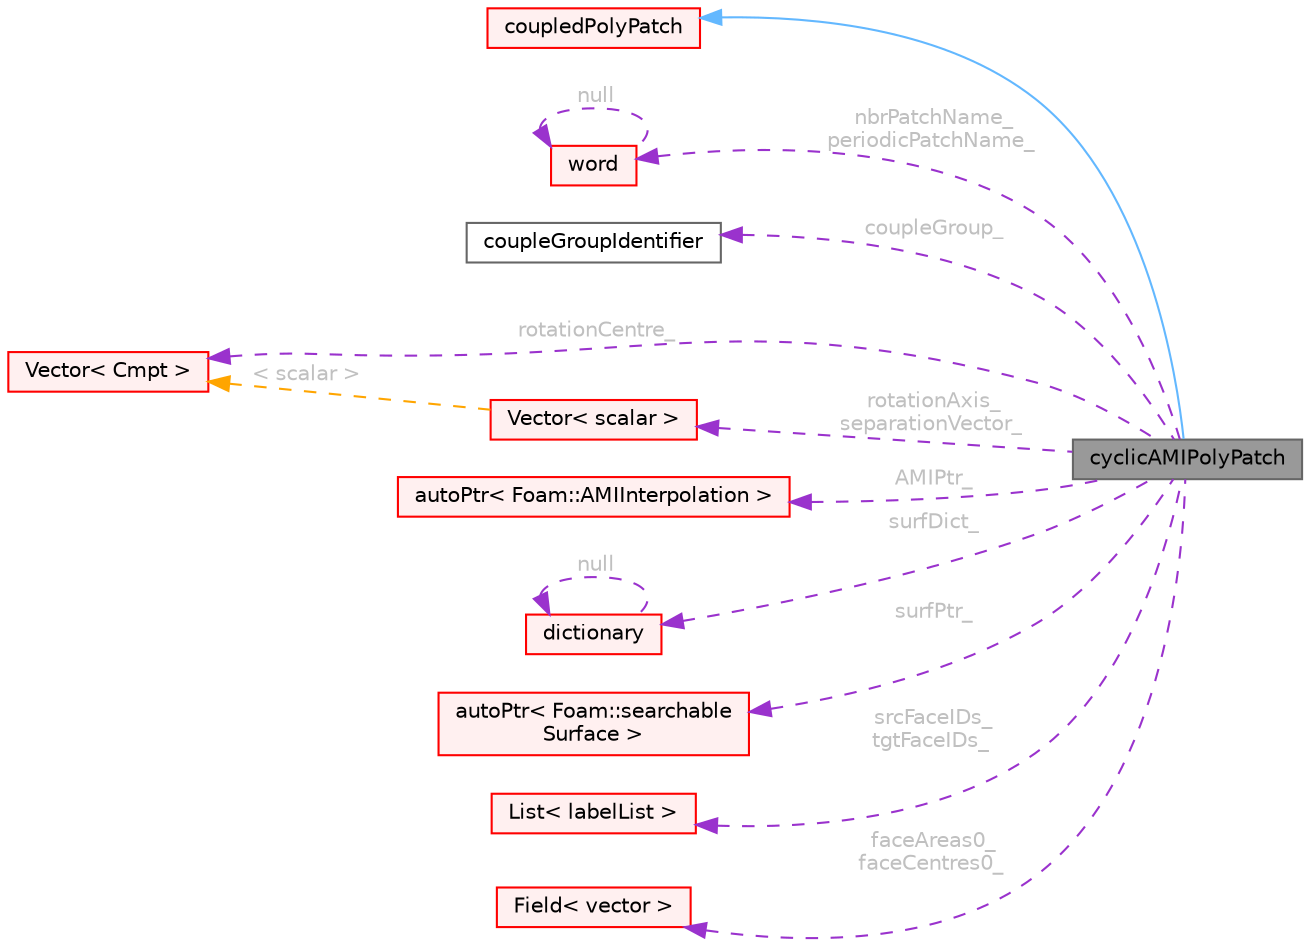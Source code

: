 digraph "cyclicAMIPolyPatch"
{
 // LATEX_PDF_SIZE
  bgcolor="transparent";
  edge [fontname=Helvetica,fontsize=10,labelfontname=Helvetica,labelfontsize=10];
  node [fontname=Helvetica,fontsize=10,shape=box,height=0.2,width=0.4];
  rankdir="LR";
  Node1 [id="Node000001",label="cyclicAMIPolyPatch",height=0.2,width=0.4,color="gray40", fillcolor="grey60", style="filled", fontcolor="black",tooltip="Cyclic patch for Arbitrary Mesh Interface (AMI)"];
  Node2 -> Node1 [id="edge1_Node000001_Node000002",dir="back",color="steelblue1",style="solid",tooltip=" "];
  Node2 [id="Node000002",label="coupledPolyPatch",height=0.2,width=0.4,color="red", fillcolor="#FFF0F0", style="filled",URL="$classFoam_1_1coupledPolyPatch.html",tooltip="The coupledPolyPatch is an abstract base class for patches that couple regions of the computational d..."];
  Node10 -> Node1 [id="edge2_Node000001_Node000010",dir="back",color="darkorchid3",style="dashed",tooltip=" ",label=" nbrPatchName_\nperiodicPatchName_",fontcolor="grey" ];
  Node10 [id="Node000010",label="word",height=0.2,width=0.4,color="red", fillcolor="#FFF0F0", style="filled",URL="$classFoam_1_1word.html",tooltip="A class for handling words, derived from Foam::string."];
  Node10 -> Node10 [id="edge3_Node000010_Node000010",dir="back",color="darkorchid3",style="dashed",tooltip=" ",label=" null",fontcolor="grey" ];
  Node13 -> Node1 [id="edge4_Node000001_Node000013",dir="back",color="darkorchid3",style="dashed",tooltip=" ",label=" coupleGroup_",fontcolor="grey" ];
  Node13 [id="Node000013",label="coupleGroupIdentifier",height=0.2,width=0.4,color="gray40", fillcolor="white", style="filled",URL="$classFoam_1_1coupleGroupIdentifier.html",tooltip="Encapsulates using \"patchGroups\" to specify coupled patch."];
  Node14 -> Node1 [id="edge5_Node000001_Node000014",dir="back",color="darkorchid3",style="dashed",tooltip=" ",label=" rotationAxis_\nseparationVector_",fontcolor="grey" ];
  Node14 [id="Node000014",label="Vector\< scalar \>",height=0.2,width=0.4,color="red", fillcolor="#FFF0F0", style="filled",URL="$classFoam_1_1Vector.html",tooltip=" "];
  Node16 -> Node14 [id="edge6_Node000014_Node000016",dir="back",color="orange",style="dashed",tooltip=" ",label=" \< scalar \>",fontcolor="grey" ];
  Node16 [id="Node000016",label="Vector\< Cmpt \>",height=0.2,width=0.4,color="red", fillcolor="#FFF0F0", style="filled",URL="$classFoam_1_1Vector.html",tooltip="Templated 3D Vector derived from VectorSpace adding construction from 3 components,..."];
  Node16 -> Node1 [id="edge7_Node000001_Node000016",dir="back",color="darkorchid3",style="dashed",tooltip=" ",label=" rotationCentre_",fontcolor="grey" ];
  Node19 -> Node1 [id="edge8_Node000001_Node000019",dir="back",color="darkorchid3",style="dashed",tooltip=" ",label=" AMIPtr_",fontcolor="grey" ];
  Node19 [id="Node000019",label="autoPtr\< Foam::AMIInterpolation \>",height=0.2,width=0.4,color="red", fillcolor="#FFF0F0", style="filled",URL="$classFoam_1_1autoPtr.html",tooltip=" "];
  Node21 -> Node1 [id="edge9_Node000001_Node000021",dir="back",color="darkorchid3",style="dashed",tooltip=" ",label=" surfDict_",fontcolor="grey" ];
  Node21 [id="Node000021",label="dictionary",height=0.2,width=0.4,color="red", fillcolor="#FFF0F0", style="filled",URL="$classFoam_1_1dictionary.html",tooltip="A list of keyword definitions, which are a keyword followed by a number of values (eg,..."];
  Node21 -> Node21 [id="edge10_Node000021_Node000021",dir="back",color="darkorchid3",style="dashed",tooltip=" ",label=" null",fontcolor="grey" ];
  Node27 -> Node1 [id="edge11_Node000001_Node000027",dir="back",color="darkorchid3",style="dashed",tooltip=" ",label=" surfPtr_",fontcolor="grey" ];
  Node27 [id="Node000027",label="autoPtr\< Foam::searchable\lSurface \>",height=0.2,width=0.4,color="red", fillcolor="#FFF0F0", style="filled",URL="$classFoam_1_1autoPtr.html",tooltip=" "];
  Node28 -> Node1 [id="edge12_Node000001_Node000028",dir="back",color="darkorchid3",style="dashed",tooltip=" ",label=" srcFaceIDs_\ntgtFaceIDs_",fontcolor="grey" ];
  Node28 [id="Node000028",label="List\< labelList \>",height=0.2,width=0.4,color="red", fillcolor="#FFF0F0", style="filled",URL="$classFoam_1_1List.html",tooltip=" "];
  Node32 -> Node1 [id="edge13_Node000001_Node000032",dir="back",color="darkorchid3",style="dashed",tooltip=" ",label=" faceAreas0_\nfaceCentres0_",fontcolor="grey" ];
  Node32 [id="Node000032",label="Field\< vector \>",height=0.2,width=0.4,color="red", fillcolor="#FFF0F0", style="filled",URL="$classFoam_1_1Field.html",tooltip=" "];
}
